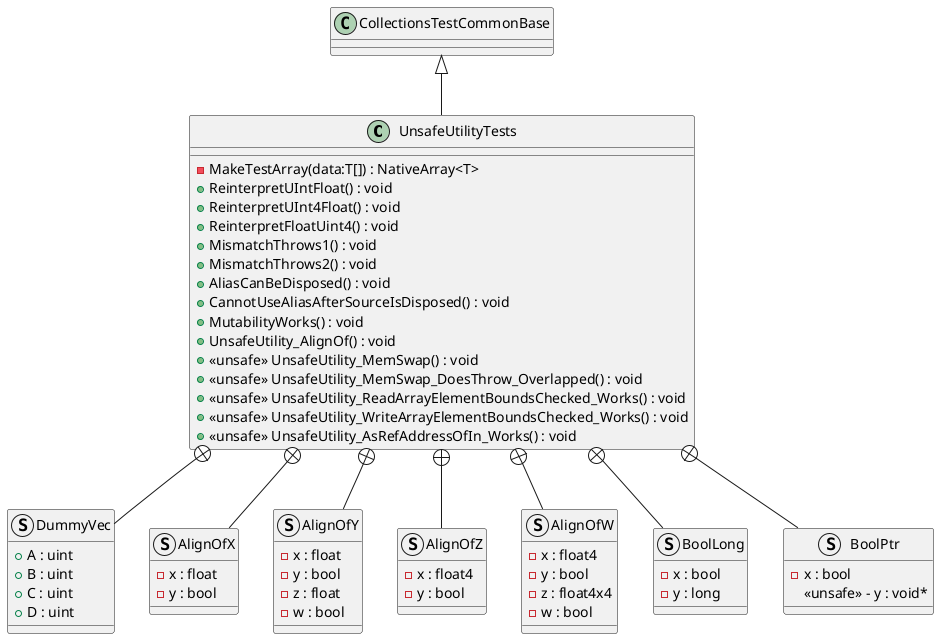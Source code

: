 @startuml
class UnsafeUtilityTests {
    - MakeTestArray(data:T[]) : NativeArray<T>
    + ReinterpretUIntFloat() : void
    + ReinterpretUInt4Float() : void
    + ReinterpretFloatUint4() : void
    + MismatchThrows1() : void
    + MismatchThrows2() : void
    + AliasCanBeDisposed() : void
    + CannotUseAliasAfterSourceIsDisposed() : void
    + MutabilityWorks() : void
    + UnsafeUtility_AlignOf() : void
    + <<unsafe>> UnsafeUtility_MemSwap() : void
    + <<unsafe>> UnsafeUtility_MemSwap_DoesThrow_Overlapped() : void
    + <<unsafe>> UnsafeUtility_ReadArrayElementBoundsChecked_Works() : void
    + <<unsafe>> UnsafeUtility_WriteArrayElementBoundsChecked_Works() : void
    + <<unsafe>> UnsafeUtility_AsRefAddressOfIn_Works() : void
}
struct DummyVec {
    + A : uint
    + B : uint
    + C : uint
    + D : uint
}
struct AlignOfX {
    - x : float
    - y : bool
}
struct AlignOfY {
    - x : float
    - y : bool
    - z : float
    - w : bool
}
struct AlignOfZ {
    - x : float4
    - y : bool
}
struct AlignOfW {
    - x : float4
    - y : bool
    - z : float4x4
    - w : bool
}
struct BoolLong {
    - x : bool
    - y : long
}
struct BoolPtr {
    - x : bool
    <<unsafe>> - y : void*
}
CollectionsTestCommonBase <|-- UnsafeUtilityTests
UnsafeUtilityTests +-- DummyVec
UnsafeUtilityTests +-- AlignOfX
UnsafeUtilityTests +-- AlignOfY
UnsafeUtilityTests +-- AlignOfZ
UnsafeUtilityTests +-- AlignOfW
UnsafeUtilityTests +-- BoolLong
UnsafeUtilityTests +-- BoolPtr
@enduml
